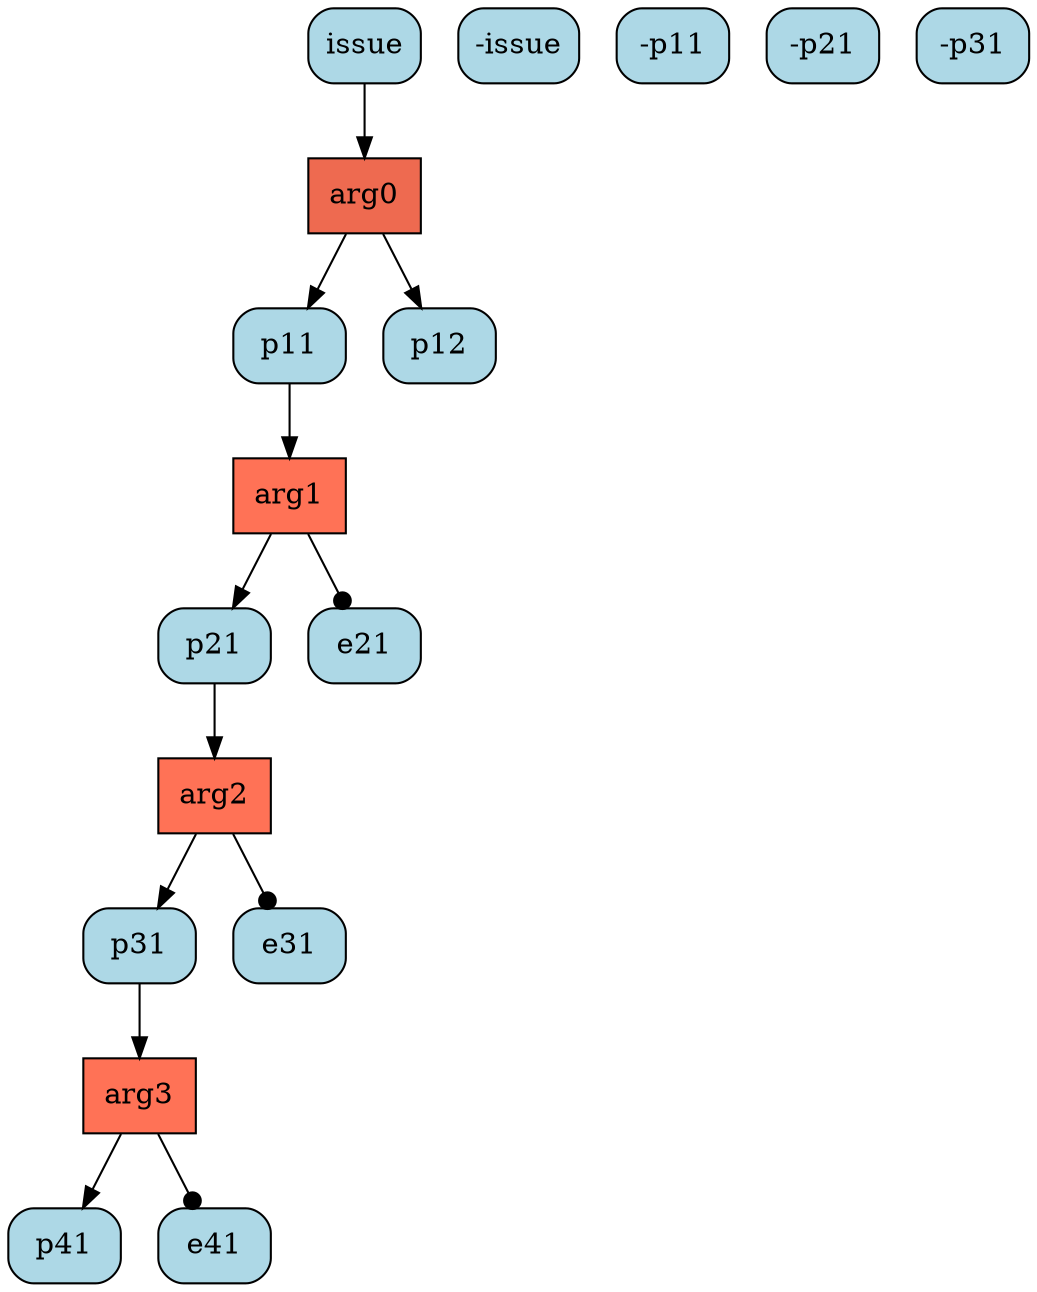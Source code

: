 digraph G{ 
"arg0" [color="black", fillcolor="coral2",fixedsize=false, shape=box, style="filled"]; 
"issue" [color="black", fillcolor="lightblue", fixedsize=false,  shape="box", style="rounded,filled"]; 
"-issue" [color="black", fillcolor="lightblue", fixedsize=false,  shape="box", style="rounded,filled"]; 
"p11" [color="black", fillcolor="lightblue", fixedsize=false,  shape="box", style="rounded,filled"]; 
"p12" [color="black", fillcolor="lightblue", fixedsize=false,  shape="box", style="rounded,filled"]; 
"arg1" [color="black", fillcolor="coral1",fixedsize=false, shape=box, style="filled"]; 
"-p11" [color="black", fillcolor="lightblue", fixedsize=false,  shape="box", style="rounded,filled"]; 
"p21" [color="black", fillcolor="lightblue", fixedsize=false,  shape="box", style="rounded,filled"]; 
"e21" [color="black", fillcolor="lightblue", fixedsize=false,  shape="box", style="rounded,filled"]; 
"arg2" [color="black", fillcolor="coral1",fixedsize=false, shape=box, style="filled"]; 
"-p21" [color="black", fillcolor="lightblue", fixedsize=false,  shape="box", style="rounded,filled"]; 
"p31" [color="black", fillcolor="lightblue", fixedsize=false,  shape="box", style="rounded,filled"]; 
"e31" [color="black", fillcolor="lightblue", fixedsize=false,  shape="box", style="rounded,filled"]; 
"arg3" [color="black", fillcolor="coral1",fixedsize=false, shape=box, style="filled"]; 
"-p31" [color="black", fillcolor="lightblue", fixedsize=false,  shape="box", style="rounded,filled"]; 
"p41" [color="black", fillcolor="lightblue", fixedsize=false,  shape="box", style="rounded,filled"]; 
"e41" [color="black", fillcolor="lightblue", fixedsize=false,  shape="box", style="rounded,filled"]; 
"issue" -> "arg0" ; 
"arg0" -> "p11" ; 
"arg0" -> "p12" ; 
"p11" -> "arg1" ; 
"arg1" -> "p21" ; 
"arg1" -> "e21" [arrowhead=dot] ; 
"p21" -> "arg2" ; 
"arg2" -> "p31" ; 
"arg2" -> "e31" [arrowhead=dot] ; 
"p31" -> "arg3" ; 
"arg3" -> "p41" ; 
"arg3" -> "e41" [arrowhead=dot] ; 
}
